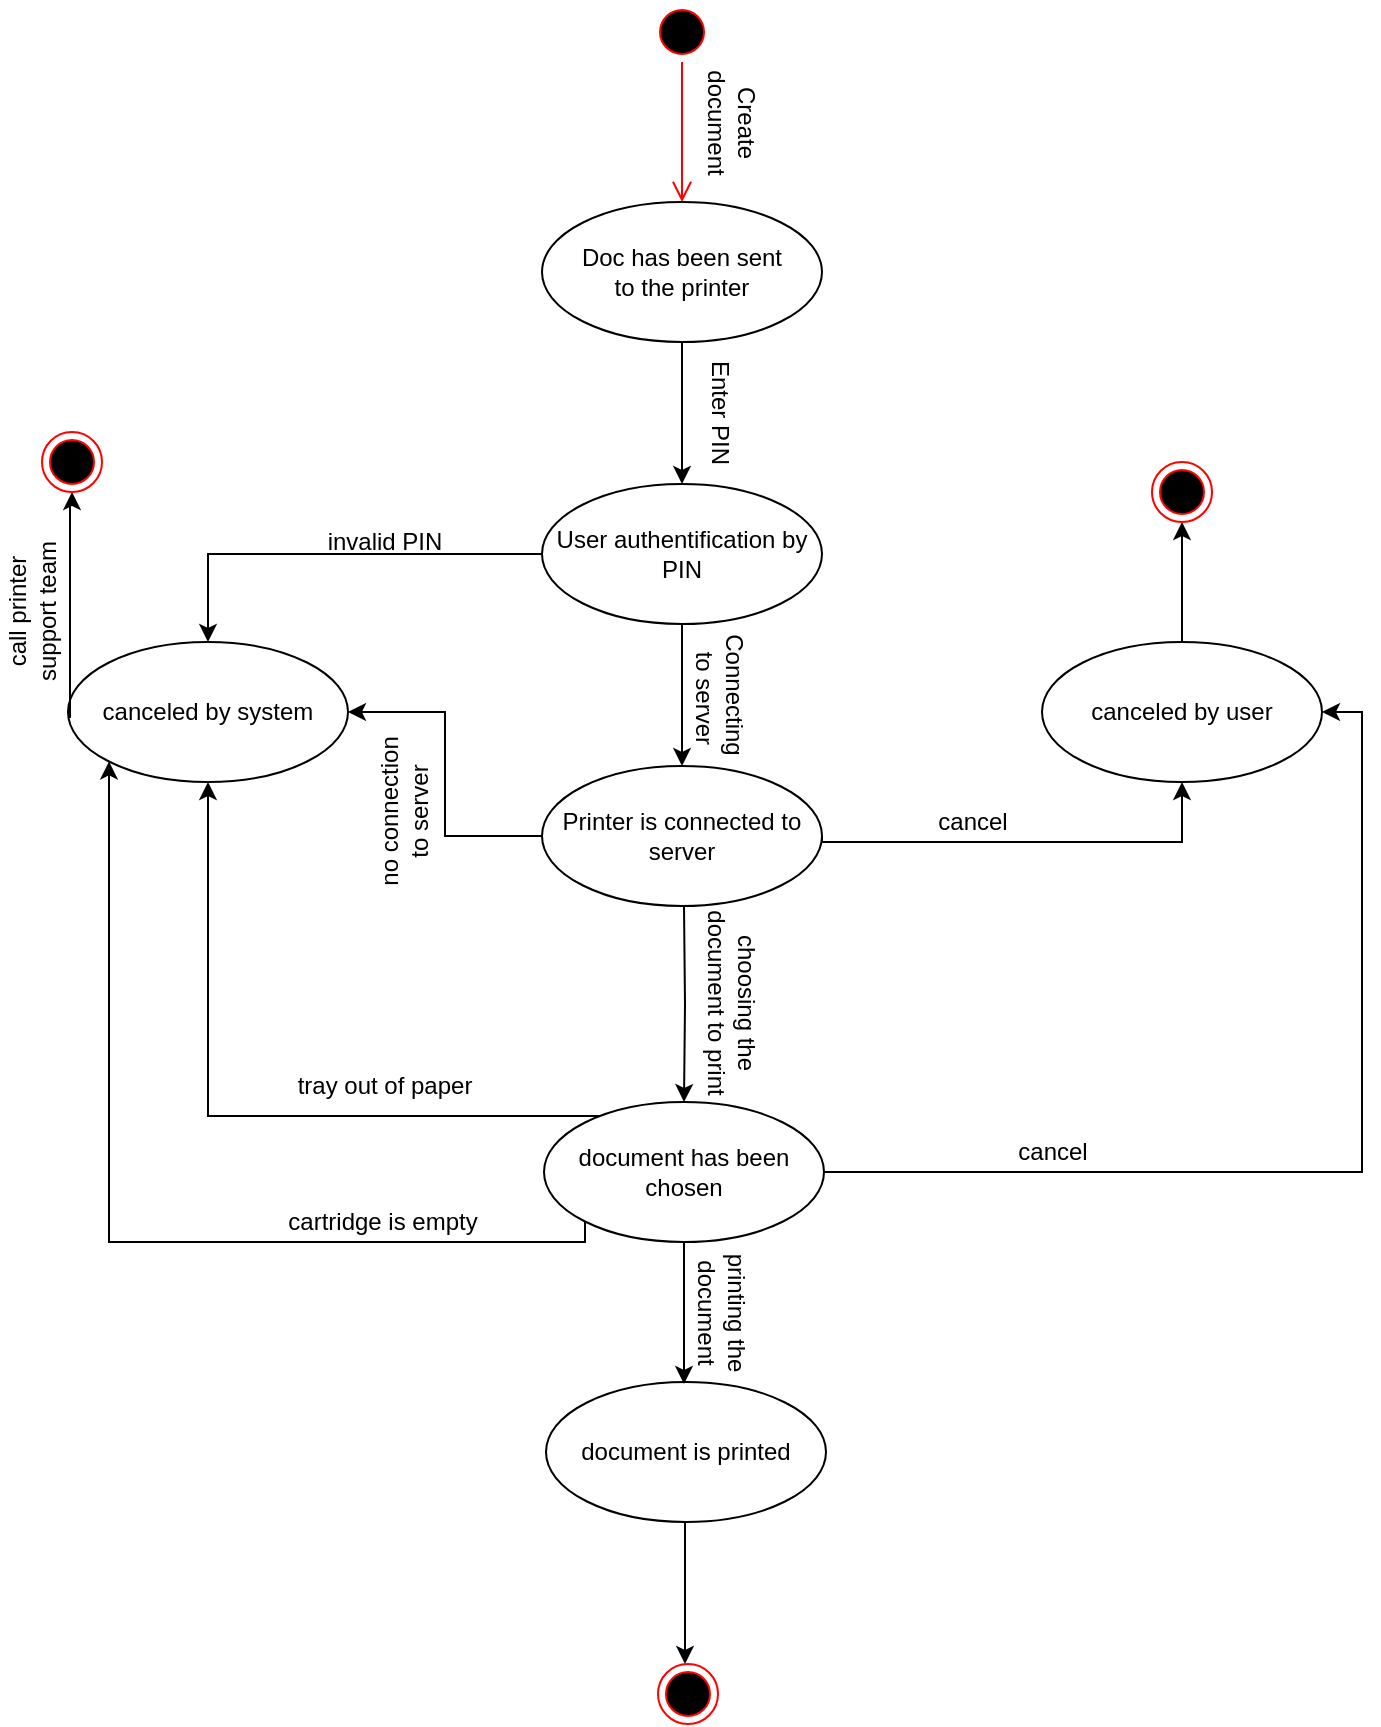 <mxfile version="13.7.6" type="github">
  <diagram id="TdSOI1s8rqD7VlisKgjt" name="Page-1">
    <mxGraphModel dx="944" dy="719" grid="1" gridSize="10" guides="1" tooltips="1" connect="1" arrows="1" fold="1" page="1" pageScale="1" pageWidth="827" pageHeight="1169" math="0" shadow="0">
      <root>
        <mxCell id="0" />
        <mxCell id="1" parent="0" />
        <mxCell id="5MbmHAuOFMyMYG0PuLiY-1" value="" style="ellipse;html=1;shape=startState;fillColor=#000000;strokeColor=#ff0000;" vertex="1" parent="1">
          <mxGeometry x="355" y="20" width="30" height="30" as="geometry" />
        </mxCell>
        <mxCell id="5MbmHAuOFMyMYG0PuLiY-2" value="" style="edgeStyle=orthogonalEdgeStyle;html=1;verticalAlign=bottom;endArrow=open;endSize=8;strokeColor=#ff0000;entryX=0.5;entryY=0;entryDx=0;entryDy=0;" edge="1" source="5MbmHAuOFMyMYG0PuLiY-1" parent="1" target="5MbmHAuOFMyMYG0PuLiY-4">
          <mxGeometry relative="1" as="geometry">
            <mxPoint x="111" y="130" as="targetPoint" />
          </mxGeometry>
        </mxCell>
        <mxCell id="5MbmHAuOFMyMYG0PuLiY-25" value="" style="edgeStyle=orthogonalEdgeStyle;rounded=0;orthogonalLoop=1;jettySize=auto;html=1;" edge="1" parent="1" source="5MbmHAuOFMyMYG0PuLiY-3" target="5MbmHAuOFMyMYG0PuLiY-23">
          <mxGeometry relative="1" as="geometry" />
        </mxCell>
        <mxCell id="5MbmHAuOFMyMYG0PuLiY-3" value="Printer is connected to server" style="ellipse;whiteSpace=wrap;html=1;" vertex="1" parent="1">
          <mxGeometry x="300" y="402" width="140" height="70" as="geometry" />
        </mxCell>
        <mxCell id="5MbmHAuOFMyMYG0PuLiY-10" value="" style="edgeStyle=orthogonalEdgeStyle;rounded=0;orthogonalLoop=1;jettySize=auto;html=1;" edge="1" parent="1" source="5MbmHAuOFMyMYG0PuLiY-4" target="5MbmHAuOFMyMYG0PuLiY-5">
          <mxGeometry relative="1" as="geometry" />
        </mxCell>
        <mxCell id="5MbmHAuOFMyMYG0PuLiY-4" value="Doc has been sent &lt;br&gt;to the printer" style="ellipse;whiteSpace=wrap;html=1;" vertex="1" parent="1">
          <mxGeometry x="300" y="120" width="140" height="70" as="geometry" />
        </mxCell>
        <mxCell id="5MbmHAuOFMyMYG0PuLiY-11" value="" style="edgeStyle=orthogonalEdgeStyle;rounded=0;orthogonalLoop=1;jettySize=auto;html=1;entryX=0.5;entryY=0;entryDx=0;entryDy=0;" edge="1" parent="1" source="5MbmHAuOFMyMYG0PuLiY-5" target="5MbmHAuOFMyMYG0PuLiY-23">
          <mxGeometry relative="1" as="geometry">
            <Array as="points">
              <mxPoint x="133" y="296" />
            </Array>
          </mxGeometry>
        </mxCell>
        <mxCell id="5MbmHAuOFMyMYG0PuLiY-36" value="" style="edgeStyle=orthogonalEdgeStyle;rounded=0;orthogonalLoop=1;jettySize=auto;html=1;entryX=0.5;entryY=1;entryDx=0;entryDy=0;exitX=1;exitY=0.5;exitDx=0;exitDy=0;" edge="1" parent="1" source="5MbmHAuOFMyMYG0PuLiY-3" target="5MbmHAuOFMyMYG0PuLiY-34">
          <mxGeometry relative="1" as="geometry">
            <mxPoint x="520" y="296" as="targetPoint" />
            <Array as="points">
              <mxPoint x="440" y="440" />
              <mxPoint x="620" y="440" />
            </Array>
          </mxGeometry>
        </mxCell>
        <mxCell id="5MbmHAuOFMyMYG0PuLiY-5" value="User authentification by PIN" style="ellipse;whiteSpace=wrap;html=1;" vertex="1" parent="1">
          <mxGeometry x="300" y="261" width="140" height="70" as="geometry" />
        </mxCell>
        <mxCell id="5MbmHAuOFMyMYG0PuLiY-6" value="" style="ellipse;html=1;shape=endState;fillColor=#000000;strokeColor=#ff0000;" vertex="1" parent="1">
          <mxGeometry x="358" y="851" width="30" height="30" as="geometry" />
        </mxCell>
        <mxCell id="5MbmHAuOFMyMYG0PuLiY-22" value="" style="edgeStyle=orthogonalEdgeStyle;rounded=0;orthogonalLoop=1;jettySize=auto;html=1;entryX=0;entryY=1;entryDx=0;entryDy=0;exitX=0;exitY=1;exitDx=0;exitDy=0;" edge="1" parent="1" source="5MbmHAuOFMyMYG0PuLiY-7" target="5MbmHAuOFMyMYG0PuLiY-23">
          <mxGeometry relative="1" as="geometry">
            <Array as="points">
              <mxPoint x="321" y="640" />
              <mxPoint x="84" y="640" />
            </Array>
          </mxGeometry>
        </mxCell>
        <mxCell id="5MbmHAuOFMyMYG0PuLiY-32" value="" style="edgeStyle=orthogonalEdgeStyle;rounded=0;orthogonalLoop=1;jettySize=auto;html=1;entryX=0.5;entryY=1;entryDx=0;entryDy=0;" edge="1" parent="1" source="5MbmHAuOFMyMYG0PuLiY-7" target="5MbmHAuOFMyMYG0PuLiY-23">
          <mxGeometry relative="1" as="geometry">
            <mxPoint x="370" y="692" as="targetPoint" />
            <Array as="points">
              <mxPoint x="133" y="577" />
            </Array>
          </mxGeometry>
        </mxCell>
        <mxCell id="5MbmHAuOFMyMYG0PuLiY-42" value="" style="edgeStyle=orthogonalEdgeStyle;rounded=0;orthogonalLoop=1;jettySize=auto;html=1;entryX=1;entryY=0.5;entryDx=0;entryDy=0;" edge="1" parent="1" source="5MbmHAuOFMyMYG0PuLiY-7" target="5MbmHAuOFMyMYG0PuLiY-34">
          <mxGeometry relative="1" as="geometry">
            <mxPoint x="521" y="605" as="targetPoint" />
          </mxGeometry>
        </mxCell>
        <mxCell id="5MbmHAuOFMyMYG0PuLiY-7" value="document has been chosen" style="ellipse;whiteSpace=wrap;html=1;" vertex="1" parent="1">
          <mxGeometry x="301" y="570" width="140" height="70" as="geometry" />
        </mxCell>
        <mxCell id="5MbmHAuOFMyMYG0PuLiY-9" value="Create &lt;br&gt;document" style="text;html=1;align=center;verticalAlign=middle;resizable=0;points=[];autosize=1;rotation=90;" vertex="1" parent="1">
          <mxGeometry x="360" y="65" width="70" height="30" as="geometry" />
        </mxCell>
        <mxCell id="5MbmHAuOFMyMYG0PuLiY-12" value="Enter PIN" style="text;html=1;align=center;verticalAlign=middle;resizable=0;points=[];autosize=1;rotation=90;" vertex="1" parent="1">
          <mxGeometry x="354" y="215" width="70" height="20" as="geometry" />
        </mxCell>
        <mxCell id="5MbmHAuOFMyMYG0PuLiY-13" value="invalid PIN" style="text;html=1;align=center;verticalAlign=middle;resizable=0;points=[];autosize=1;rotation=0;" vertex="1" parent="1">
          <mxGeometry x="186" y="280" width="70" height="20" as="geometry" />
        </mxCell>
        <mxCell id="5MbmHAuOFMyMYG0PuLiY-14" value="" style="edgeStyle=orthogonalEdgeStyle;rounded=0;orthogonalLoop=1;jettySize=auto;html=1;" edge="1" parent="1">
          <mxGeometry relative="1" as="geometry">
            <mxPoint x="370" y="331" as="sourcePoint" />
            <mxPoint x="370" y="402" as="targetPoint" />
          </mxGeometry>
        </mxCell>
        <mxCell id="5MbmHAuOFMyMYG0PuLiY-15" value="Connecting&lt;br&gt;&amp;nbsp;to server" style="text;html=1;align=center;verticalAlign=middle;resizable=0;points=[];autosize=1;rotation=90;" vertex="1" parent="1">
          <mxGeometry x="349" y="351" width="80" height="30" as="geometry" />
        </mxCell>
        <mxCell id="5MbmHAuOFMyMYG0PuLiY-17" value="no connection &lt;br&gt;to server" style="text;html=1;align=center;verticalAlign=middle;resizable=0;points=[];autosize=1;rotation=270;" vertex="1" parent="1">
          <mxGeometry x="186" y="410" width="90" height="30" as="geometry" />
        </mxCell>
        <mxCell id="5MbmHAuOFMyMYG0PuLiY-18" value="" style="edgeStyle=orthogonalEdgeStyle;rounded=0;orthogonalLoop=1;jettySize=auto;html=1;entryX=0.5;entryY=0;entryDx=0;entryDy=0;" edge="1" parent="1" target="5MbmHAuOFMyMYG0PuLiY-7">
          <mxGeometry relative="1" as="geometry">
            <mxPoint x="371" y="472" as="sourcePoint" />
            <mxPoint x="371" y="530" as="targetPoint" />
          </mxGeometry>
        </mxCell>
        <mxCell id="5MbmHAuOFMyMYG0PuLiY-19" value="choosing the &lt;br&gt;document to print" style="text;html=1;align=center;verticalAlign=middle;resizable=0;points=[];autosize=1;rotation=90;" vertex="1" parent="1">
          <mxGeometry x="340" y="505" width="110" height="30" as="geometry" />
        </mxCell>
        <mxCell id="5MbmHAuOFMyMYG0PuLiY-21" value="cartridge is empty" style="text;html=1;align=center;verticalAlign=middle;resizable=0;points=[];autosize=1;rotation=0;" vertex="1" parent="1">
          <mxGeometry x="165" y="620" width="110" height="20" as="geometry" />
        </mxCell>
        <mxCell id="5MbmHAuOFMyMYG0PuLiY-23" value="canceled by system" style="ellipse;whiteSpace=wrap;html=1;" vertex="1" parent="1">
          <mxGeometry x="63" y="340" width="140" height="70" as="geometry" />
        </mxCell>
        <mxCell id="5MbmHAuOFMyMYG0PuLiY-29" value="" style="edgeStyle=orthogonalEdgeStyle;rounded=0;orthogonalLoop=1;jettySize=auto;html=1;entryX=0.5;entryY=1;entryDx=0;entryDy=0;" edge="1" parent="1" target="5MbmHAuOFMyMYG0PuLiY-48">
          <mxGeometry relative="1" as="geometry">
            <mxPoint x="64" y="378" as="sourcePoint" />
            <mxPoint x="-33" y="316" as="targetPoint" />
            <Array as="points">
              <mxPoint x="64" y="270" />
              <mxPoint x="65" y="270" />
            </Array>
          </mxGeometry>
        </mxCell>
        <mxCell id="5MbmHAuOFMyMYG0PuLiY-30" value="call printer &lt;br&gt;support team" style="text;html=1;align=center;verticalAlign=middle;resizable=0;points=[];autosize=1;rotation=270;" vertex="1" parent="1">
          <mxGeometry y="310" width="90" height="30" as="geometry" />
        </mxCell>
        <mxCell id="5MbmHAuOFMyMYG0PuLiY-33" value="tray out of paper" style="text;html=1;align=center;verticalAlign=middle;resizable=0;points=[];autosize=1;rotation=0;" vertex="1" parent="1">
          <mxGeometry x="171" y="552" width="100" height="20" as="geometry" />
        </mxCell>
        <mxCell id="5MbmHAuOFMyMYG0PuLiY-46" value="" style="edgeStyle=orthogonalEdgeStyle;rounded=0;orthogonalLoop=1;jettySize=auto;html=1;" edge="1" parent="1" source="5MbmHAuOFMyMYG0PuLiY-34">
          <mxGeometry relative="1" as="geometry">
            <mxPoint x="620" y="280" as="targetPoint" />
          </mxGeometry>
        </mxCell>
        <mxCell id="5MbmHAuOFMyMYG0PuLiY-34" value="canceled by user" style="ellipse;whiteSpace=wrap;html=1;" vertex="1" parent="1">
          <mxGeometry x="550" y="340" width="140" height="70" as="geometry" />
        </mxCell>
        <mxCell id="5MbmHAuOFMyMYG0PuLiY-37" value="cancel" style="text;html=1;align=center;verticalAlign=middle;resizable=0;points=[];autosize=1;rotation=0;" vertex="1" parent="1">
          <mxGeometry x="490" y="420" width="50" height="20" as="geometry" />
        </mxCell>
        <mxCell id="5MbmHAuOFMyMYG0PuLiY-38" value="document is printed" style="ellipse;whiteSpace=wrap;html=1;" vertex="1" parent="1">
          <mxGeometry x="302" y="710" width="140" height="70" as="geometry" />
        </mxCell>
        <mxCell id="5MbmHAuOFMyMYG0PuLiY-39" value="" style="edgeStyle=orthogonalEdgeStyle;rounded=0;orthogonalLoop=1;jettySize=auto;html=1;" edge="1" parent="1">
          <mxGeometry relative="1" as="geometry">
            <mxPoint x="371" y="640" as="sourcePoint" />
            <mxPoint x="371" y="711" as="targetPoint" />
          </mxGeometry>
        </mxCell>
        <mxCell id="5MbmHAuOFMyMYG0PuLiY-40" value="printing&amp;nbsp;the &lt;br&gt;document" style="text;html=1;align=center;verticalAlign=middle;resizable=0;points=[];autosize=1;rotation=90;" vertex="1" parent="1">
          <mxGeometry x="355" y="660" width="70" height="30" as="geometry" />
        </mxCell>
        <mxCell id="5MbmHAuOFMyMYG0PuLiY-43" value="cancel" style="text;html=1;align=center;verticalAlign=middle;resizable=0;points=[];autosize=1;rotation=0;" vertex="1" parent="1">
          <mxGeometry x="530" y="585" width="50" height="20" as="geometry" />
        </mxCell>
        <mxCell id="5MbmHAuOFMyMYG0PuLiY-44" value="" style="edgeStyle=orthogonalEdgeStyle;rounded=0;orthogonalLoop=1;jettySize=auto;html=1;" edge="1" parent="1">
          <mxGeometry relative="1" as="geometry">
            <mxPoint x="371.5" y="780" as="sourcePoint" />
            <mxPoint x="371.5" y="851" as="targetPoint" />
          </mxGeometry>
        </mxCell>
        <mxCell id="5MbmHAuOFMyMYG0PuLiY-47" value="" style="ellipse;html=1;shape=endState;fillColor=#000000;strokeColor=#ff0000;" vertex="1" parent="1">
          <mxGeometry x="605" y="250" width="30" height="30" as="geometry" />
        </mxCell>
        <mxCell id="5MbmHAuOFMyMYG0PuLiY-48" value="" style="ellipse;html=1;shape=endState;fillColor=#000000;strokeColor=#ff0000;" vertex="1" parent="1">
          <mxGeometry x="50" y="235" width="30" height="30" as="geometry" />
        </mxCell>
      </root>
    </mxGraphModel>
  </diagram>
</mxfile>

